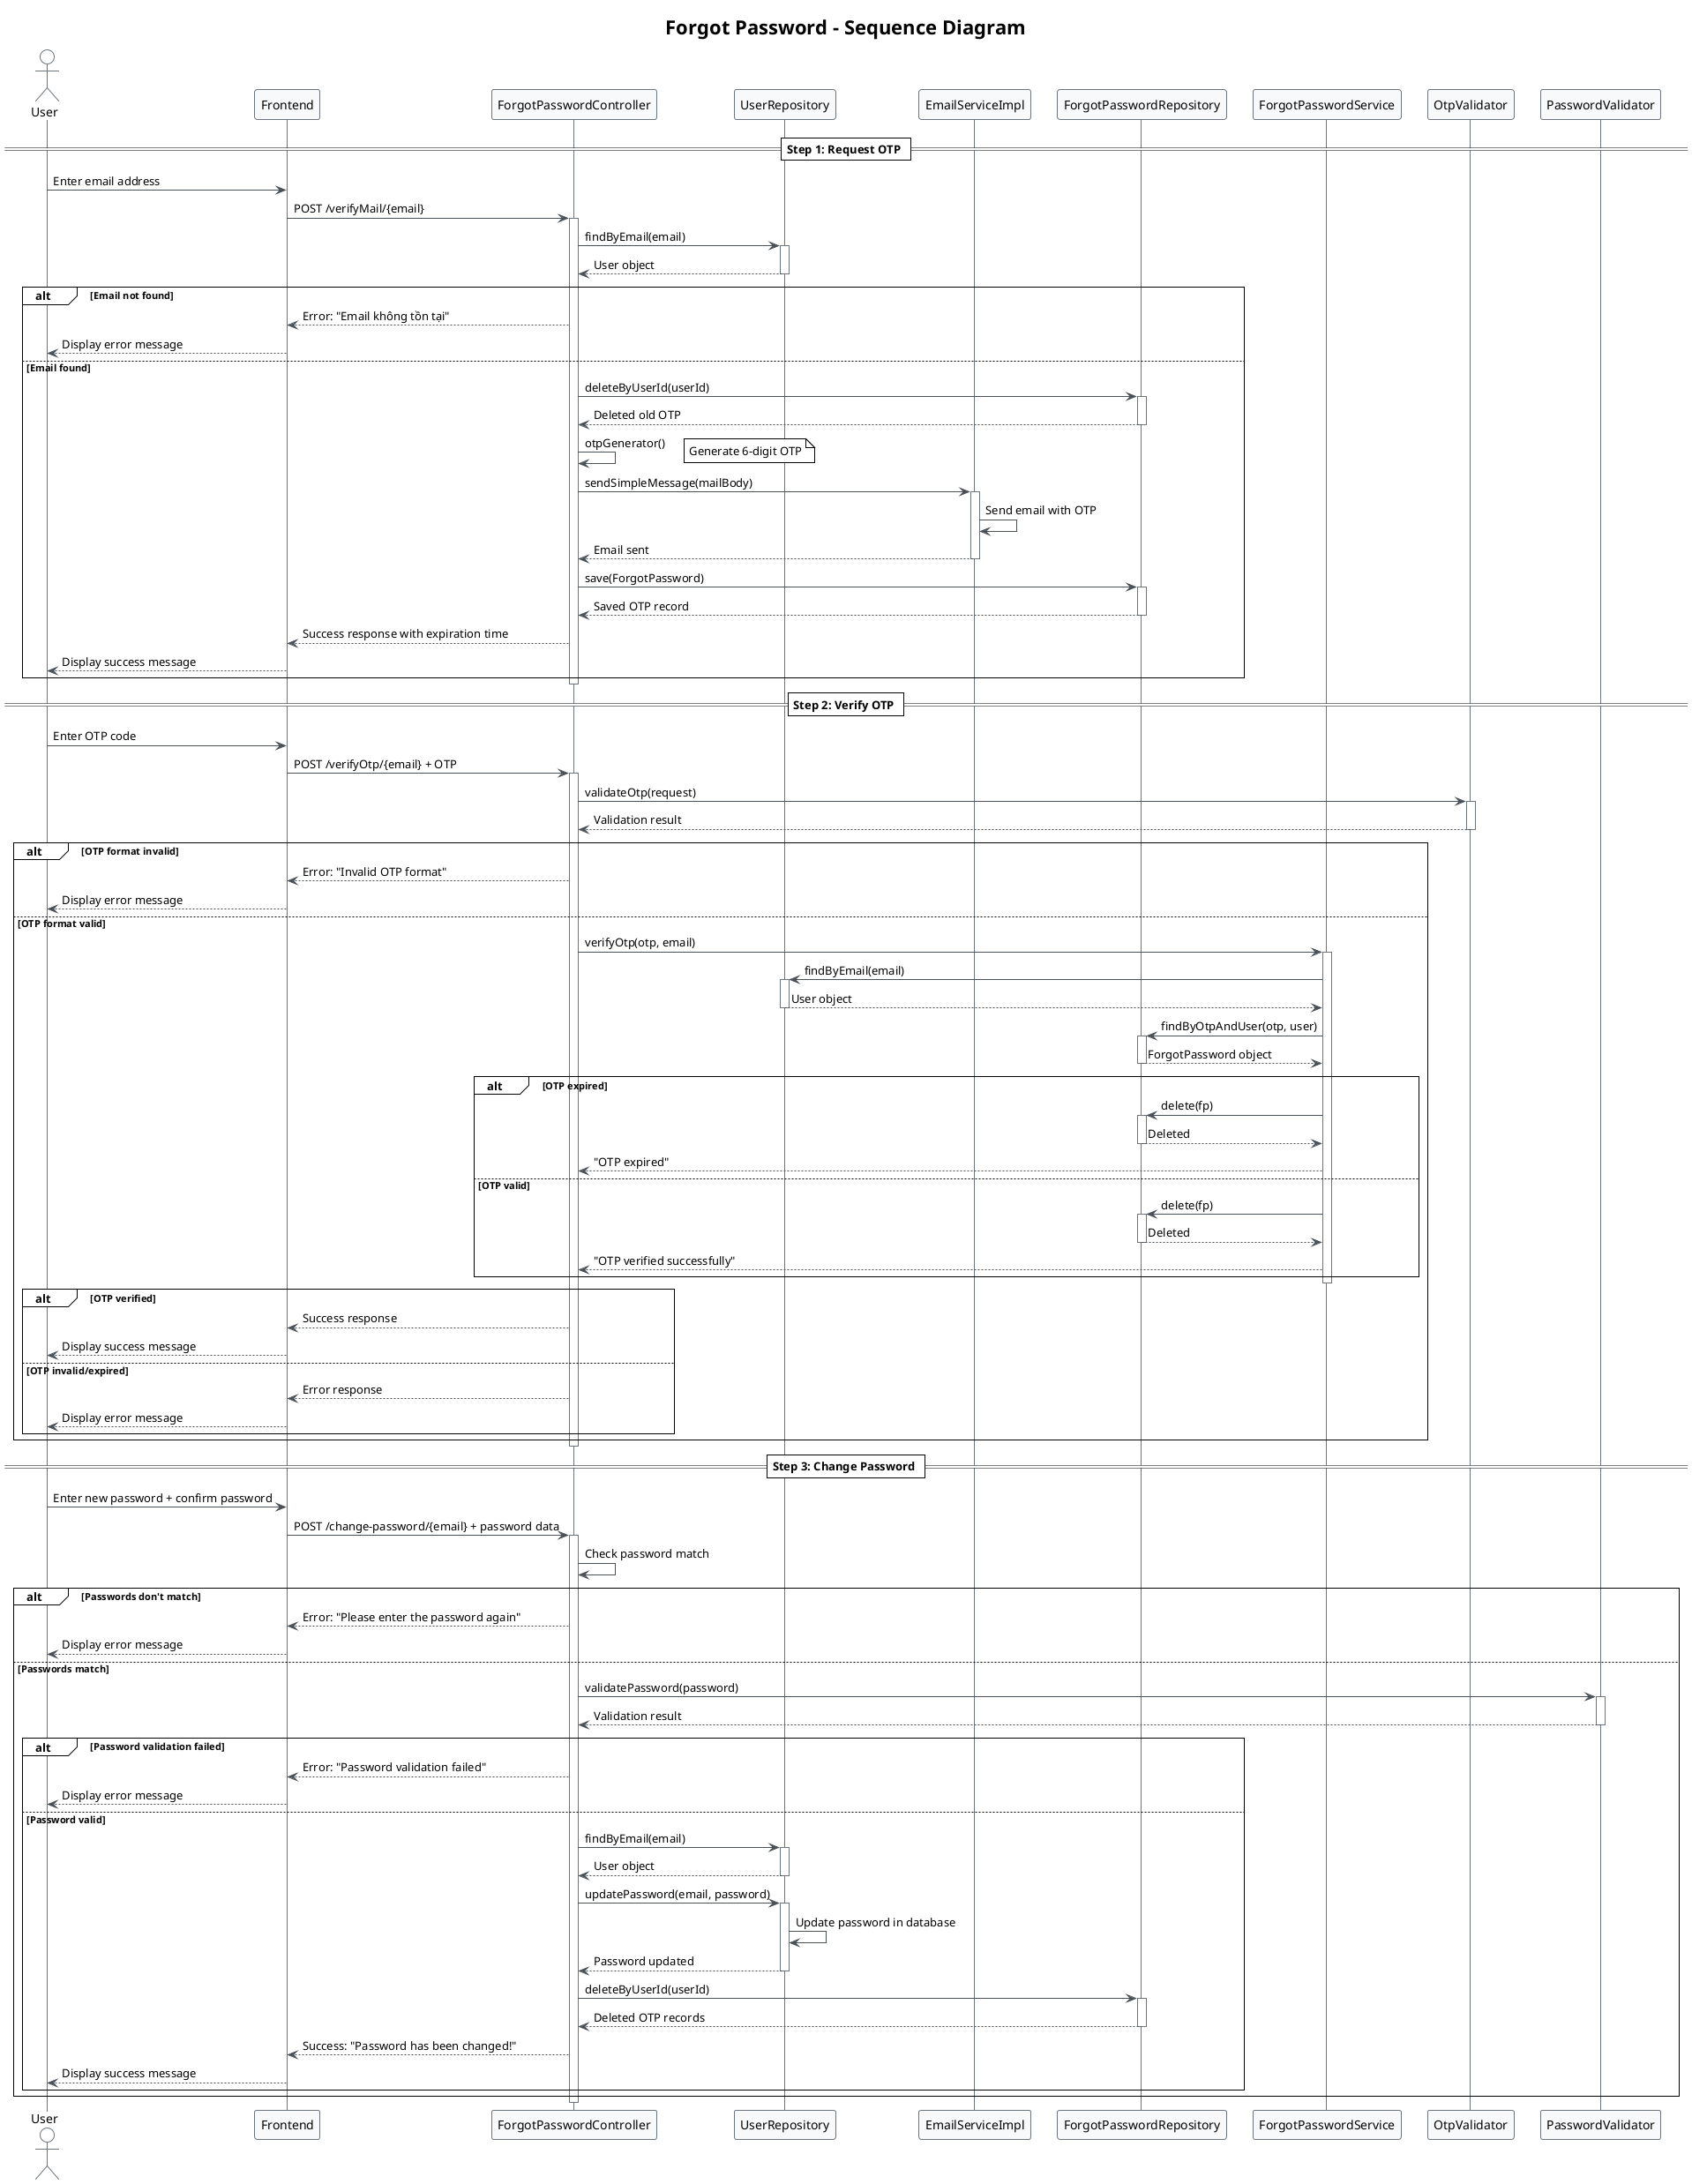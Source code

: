 @startuml ForgotPassword_Sequence_Diagram

!theme plain
skinparam backgroundColor #FFFFFF
skinparam sequence {
    ArrowColor #495057
    ActorBorderColor #6C757D
    LifeLineBorderColor #6C757D
    ParticipantBorderColor #6C757D
    ParticipantBackgroundColor #F8F9FA
}

title **Forgot Password - Sequence Diagram**

actor User as U
participant "Frontend" as F
participant "ForgotPasswordController" as C
participant "UserRepository" as UR
participant "EmailServiceImpl" as ES
participant "ForgotPasswordRepository" as FPR
participant "ForgotPasswordService" as FPS
participant "OtpValidator" as OV
participant "PasswordValidator" as PV

== Step 1: Request OTP ==

U -> F: Enter email address
F -> C: POST /verifyMail/{email}
activate C

C -> UR: findByEmail(email)
activate UR
UR --> C: User object
deactivate UR

alt Email not found
    C --> F: Error: "Email không tồn tại"
    F --> U: Display error message
else Email found
    C -> FPR: deleteByUserId(userId)
    activate FPR
    FPR --> C: Deleted old OTP
    deactivate FPR
    
    C -> C: otpGenerator()
    note right: Generate 6-digit OTP
    
    C -> ES: sendSimpleMessage(mailBody)
    activate ES
    ES -> ES: Send email with OTP
    ES --> C: Email sent
    deactivate ES
    
    C -> FPR: save(ForgotPassword)
    activate FPR
    FPR --> C: Saved OTP record
    deactivate FPR
    
    C --> F: Success response with expiration time
    F --> U: Display success message
end
deactivate C

== Step 2: Verify OTP ==

U -> F: Enter OTP code
F -> C: POST /verifyOtp/{email} + OTP
activate C

C -> OV: validateOtp(request)
activate OV
OV --> C: Validation result
deactivate OV

alt OTP format invalid
    C --> F: Error: "Invalid OTP format"
    F --> U: Display error message
else OTP format valid
    C -> FPS: verifyOtp(otp, email)
    activate FPS
    
    FPS -> UR: findByEmail(email)
    activate UR
    UR --> FPS: User object
    deactivate UR
    
    FPS -> FPR: findByOtpAndUser(otp, user)
    activate FPR
    FPR --> FPS: ForgotPassword object
    deactivate FPR
    
    alt OTP expired
        FPS -> FPR: delete(fp)
        activate FPR
        FPR --> FPS: Deleted
        deactivate FPR
        FPS --> C: "OTP expired"
    else OTP valid
        FPS -> FPR: delete(fp)
        activate FPR
        FPR --> FPS: Deleted
        deactivate FPR
        FPS --> C: "OTP verified successfully"
    end
    deactivate FPS
    
    alt OTP verified
        C --> F: Success response
        F --> U: Display success message
    else OTP invalid/expired
        C --> F: Error response
        F --> U: Display error message
    end
end
deactivate C

== Step 3: Change Password ==

U -> F: Enter new password + confirm password
F -> C: POST /change-password/{email} + password data
activate C

C -> C: Check password match
alt Passwords don't match
    C --> F: Error: "Please enter the password again"
    F --> U: Display error message
else Passwords match
    C -> PV: validatePassword(password)
    activate PV
    PV --> C: Validation result
    deactivate PV
    
    alt Password validation failed
        C --> F: Error: "Password validation failed"
        F --> U: Display error message
    else Password valid
        C -> UR: findByEmail(email)
        activate UR
        UR --> C: User object
        deactivate UR
        
        C -> UR: updatePassword(email, password)
        activate UR
        UR -> UR: Update password in database
        UR --> C: Password updated
        deactivate UR
        
        C -> FPR: deleteByUserId(userId)
        activate FPR
        FPR --> C: Deleted OTP records
        deactivate FPR
        
        C --> F: Success: "Password has been changed!"
        F --> U: Display success message
    end
end
deactivate C

@enduml

